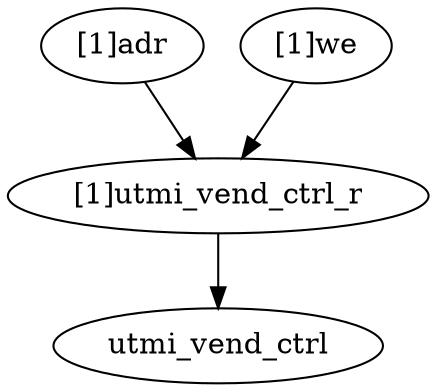 strict digraph "" {
	"[1]adr"	 [complexity=4,
		importance=0.00692298293749,
		rank=0.00173074573437];
	"[1]utmi_vend_ctrl_r"	 [complexity=2,
		importance=0.00503519770179,
		rank=0.00251759885089];
	"[1]adr" -> "[1]utmi_vend_ctrl_r";
	"[1]we"	 [complexity=4,
		importance=0.00692298293749,
		rank=0.00173074573437];
	"[1]we" -> "[1]utmi_vend_ctrl_r";
	utmi_vend_ctrl	 [complexity=0,
		importance=0.00293690033794,
		rank=0.0];
	"[1]utmi_vend_ctrl_r" -> utmi_vend_ctrl;
}
